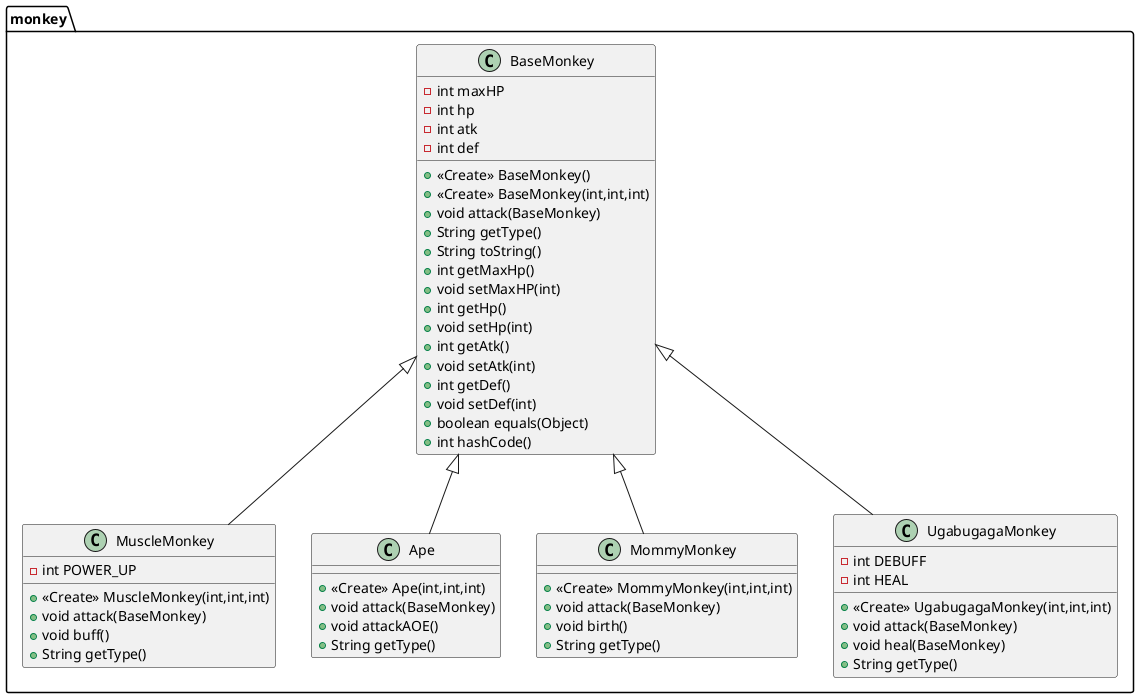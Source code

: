 @startuml
class monkey.MuscleMonkey {
- int POWER_UP
+ <<Create>> MuscleMonkey(int,int,int)
+ void attack(BaseMonkey)
+ void buff()
+ String getType()
}
class monkey.BaseMonkey {
- int maxHP
- int hp
- int atk
- int def
+ <<Create>> BaseMonkey()
+ <<Create>> BaseMonkey(int,int,int)
+ void attack(BaseMonkey)
+ String getType()
+ String toString()
+ int getMaxHp()
+ void setMaxHP(int)
+ int getHp()
+ void setHp(int)
+ int getAtk()
+ void setAtk(int)
+ int getDef()
+ void setDef(int)
+ boolean equals(Object)
+ int hashCode()
}
class monkey.Ape {
+ <<Create>> Ape(int,int,int)
+ void attack(BaseMonkey)
+ void attackAOE()
+ String getType()
}
class monkey.MommyMonkey {
+ <<Create>> MommyMonkey(int,int,int)
+ void attack(BaseMonkey)
+ void birth()
+ String getType()
}
class monkey.UgabugagaMonkey {
- int DEBUFF
- int HEAL
+ <<Create>> UgabugagaMonkey(int,int,int)
+ void attack(BaseMonkey)
+ void heal(BaseMonkey)
+ String getType()
}


monkey.BaseMonkey <|-- monkey.MuscleMonkey
monkey.BaseMonkey <|-- monkey.Ape
monkey.BaseMonkey <|-- monkey.MommyMonkey
monkey.BaseMonkey <|-- monkey.UgabugagaMonkey
@enduml